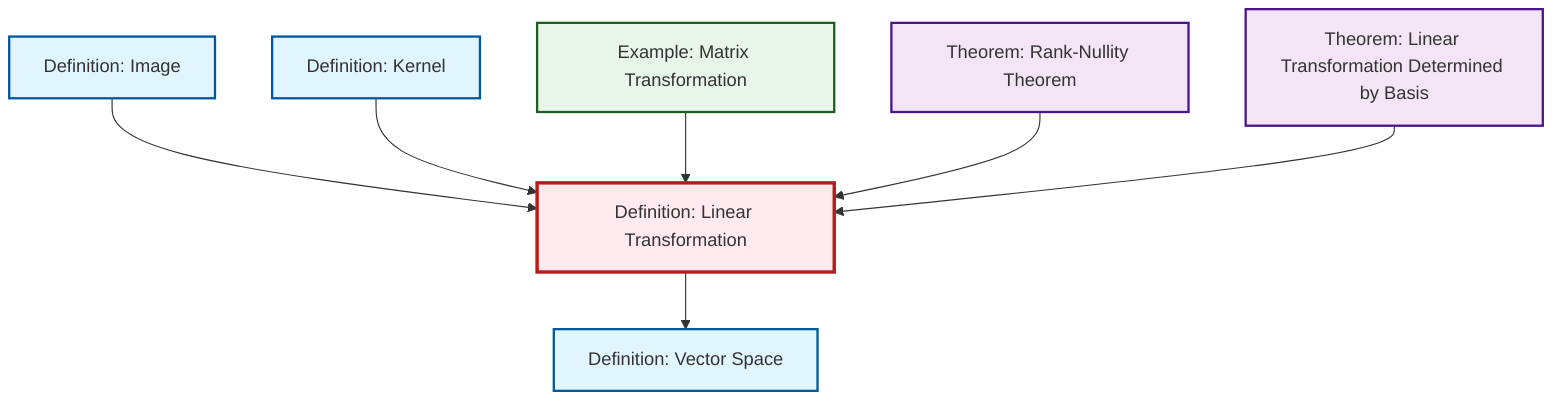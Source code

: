 graph TD
    classDef definition fill:#e1f5fe,stroke:#01579b,stroke-width:2px
    classDef theorem fill:#f3e5f5,stroke:#4a148c,stroke-width:2px
    classDef axiom fill:#fff3e0,stroke:#e65100,stroke-width:2px
    classDef example fill:#e8f5e9,stroke:#1b5e20,stroke-width:2px
    classDef current fill:#ffebee,stroke:#b71c1c,stroke-width:3px
    ex-matrix-transformation["Example: Matrix Transformation"]:::example
    thm-linear-transformation-basis["Theorem: Linear Transformation Determined by Basis"]:::theorem
    def-kernel["Definition: Kernel"]:::definition
    def-vector-space["Definition: Vector Space"]:::definition
    def-linear-transformation["Definition: Linear Transformation"]:::definition
    thm-rank-nullity["Theorem: Rank-Nullity Theorem"]:::theorem
    def-image["Definition: Image"]:::definition
    def-image --> def-linear-transformation
    def-linear-transformation --> def-vector-space
    def-kernel --> def-linear-transformation
    ex-matrix-transformation --> def-linear-transformation
    thm-rank-nullity --> def-linear-transformation
    thm-linear-transformation-basis --> def-linear-transformation
    class def-linear-transformation current